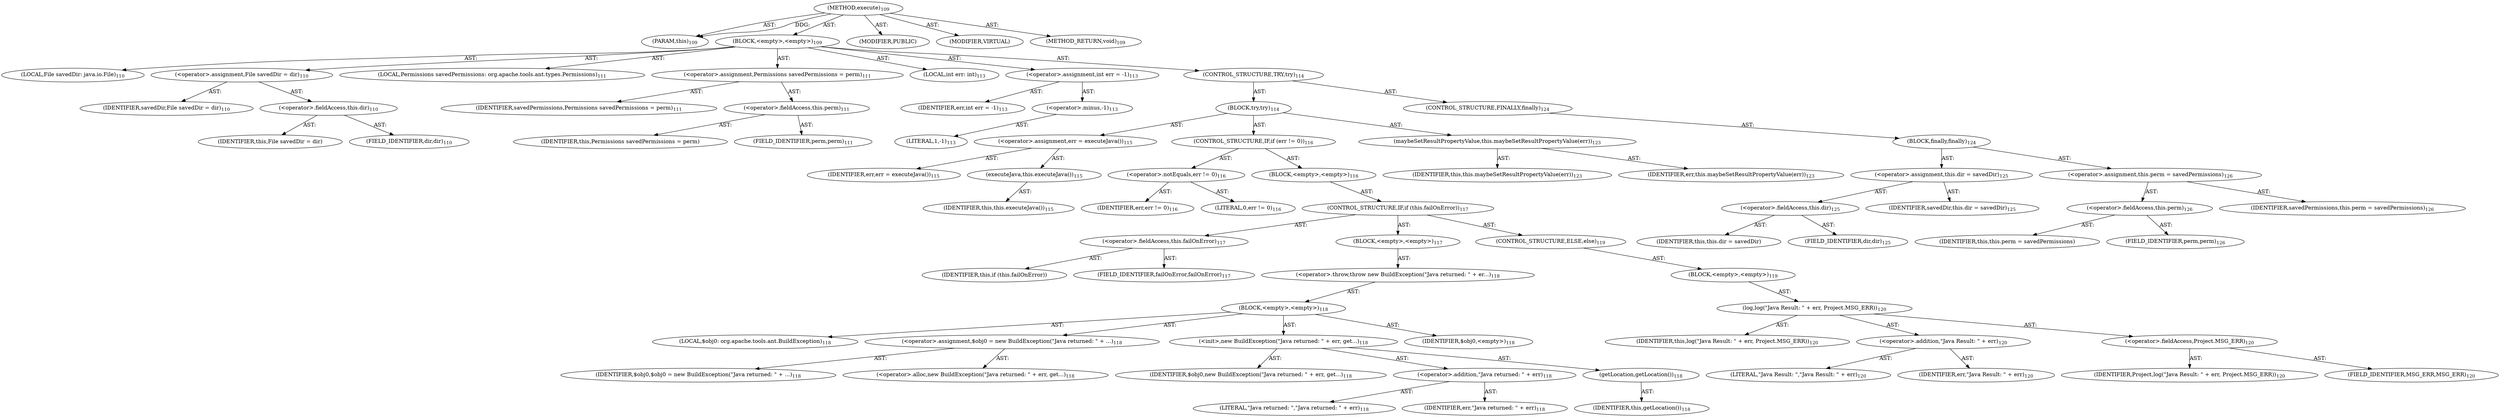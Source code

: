 digraph "execute" {  
"111669149696" [label = <(METHOD,execute)<SUB>109</SUB>> ]
"115964116992" [label = <(PARAM,this)<SUB>109</SUB>> ]
"25769803776" [label = <(BLOCK,&lt;empty&gt;,&lt;empty&gt;)<SUB>109</SUB>> ]
"94489280512" [label = <(LOCAL,File savedDir: java.io.File)<SUB>110</SUB>> ]
"30064771072" [label = <(&lt;operator&gt;.assignment,File savedDir = dir)<SUB>110</SUB>> ]
"68719476783" [label = <(IDENTIFIER,savedDir,File savedDir = dir)<SUB>110</SUB>> ]
"30064771073" [label = <(&lt;operator&gt;.fieldAccess,this.dir)<SUB>110</SUB>> ]
"68719476784" [label = <(IDENTIFIER,this,File savedDir = dir)> ]
"55834574848" [label = <(FIELD_IDENTIFIER,dir,dir)<SUB>110</SUB>> ]
"94489280513" [label = <(LOCAL,Permissions savedPermissions: org.apache.tools.ant.types.Permissions)<SUB>111</SUB>> ]
"30064771074" [label = <(&lt;operator&gt;.assignment,Permissions savedPermissions = perm)<SUB>111</SUB>> ]
"68719476785" [label = <(IDENTIFIER,savedPermissions,Permissions savedPermissions = perm)<SUB>111</SUB>> ]
"30064771075" [label = <(&lt;operator&gt;.fieldAccess,this.perm)<SUB>111</SUB>> ]
"68719476786" [label = <(IDENTIFIER,this,Permissions savedPermissions = perm)> ]
"55834574849" [label = <(FIELD_IDENTIFIER,perm,perm)<SUB>111</SUB>> ]
"94489280514" [label = <(LOCAL,int err: int)<SUB>113</SUB>> ]
"30064771076" [label = <(&lt;operator&gt;.assignment,int err = -1)<SUB>113</SUB>> ]
"68719476787" [label = <(IDENTIFIER,err,int err = -1)<SUB>113</SUB>> ]
"30064771077" [label = <(&lt;operator&gt;.minus,-1)<SUB>113</SUB>> ]
"90194313216" [label = <(LITERAL,1,-1)<SUB>113</SUB>> ]
"47244640256" [label = <(CONTROL_STRUCTURE,TRY,try)<SUB>114</SUB>> ]
"25769803777" [label = <(BLOCK,try,try)<SUB>114</SUB>> ]
"30064771078" [label = <(&lt;operator&gt;.assignment,err = executeJava())<SUB>115</SUB>> ]
"68719476788" [label = <(IDENTIFIER,err,err = executeJava())<SUB>115</SUB>> ]
"30064771079" [label = <(executeJava,this.executeJava())<SUB>115</SUB>> ]
"68719476736" [label = <(IDENTIFIER,this,this.executeJava())<SUB>115</SUB>> ]
"47244640257" [label = <(CONTROL_STRUCTURE,IF,if (err != 0))<SUB>116</SUB>> ]
"30064771080" [label = <(&lt;operator&gt;.notEquals,err != 0)<SUB>116</SUB>> ]
"68719476789" [label = <(IDENTIFIER,err,err != 0)<SUB>116</SUB>> ]
"90194313217" [label = <(LITERAL,0,err != 0)<SUB>116</SUB>> ]
"25769803778" [label = <(BLOCK,&lt;empty&gt;,&lt;empty&gt;)<SUB>116</SUB>> ]
"47244640258" [label = <(CONTROL_STRUCTURE,IF,if (this.failOnError))<SUB>117</SUB>> ]
"30064771081" [label = <(&lt;operator&gt;.fieldAccess,this.failOnError)<SUB>117</SUB>> ]
"68719476790" [label = <(IDENTIFIER,this,if (this.failOnError))> ]
"55834574850" [label = <(FIELD_IDENTIFIER,failOnError,failOnError)<SUB>117</SUB>> ]
"25769803779" [label = <(BLOCK,&lt;empty&gt;,&lt;empty&gt;)<SUB>117</SUB>> ]
"30064771082" [label = <(&lt;operator&gt;.throw,throw new BuildException(&quot;Java returned: &quot; + er...)<SUB>118</SUB>> ]
"25769803780" [label = <(BLOCK,&lt;empty&gt;,&lt;empty&gt;)<SUB>118</SUB>> ]
"94489280515" [label = <(LOCAL,$obj0: org.apache.tools.ant.BuildException)<SUB>118</SUB>> ]
"30064771083" [label = <(&lt;operator&gt;.assignment,$obj0 = new BuildException(&quot;Java returned: &quot; + ...)<SUB>118</SUB>> ]
"68719476791" [label = <(IDENTIFIER,$obj0,$obj0 = new BuildException(&quot;Java returned: &quot; + ...)<SUB>118</SUB>> ]
"30064771084" [label = <(&lt;operator&gt;.alloc,new BuildException(&quot;Java returned: &quot; + err, get...)<SUB>118</SUB>> ]
"30064771085" [label = <(&lt;init&gt;,new BuildException(&quot;Java returned: &quot; + err, get...)<SUB>118</SUB>> ]
"68719476792" [label = <(IDENTIFIER,$obj0,new BuildException(&quot;Java returned: &quot; + err, get...)<SUB>118</SUB>> ]
"30064771086" [label = <(&lt;operator&gt;.addition,&quot;Java returned: &quot; + err)<SUB>118</SUB>> ]
"90194313218" [label = <(LITERAL,&quot;Java returned: &quot;,&quot;Java returned: &quot; + err)<SUB>118</SUB>> ]
"68719476793" [label = <(IDENTIFIER,err,&quot;Java returned: &quot; + err)<SUB>118</SUB>> ]
"30064771087" [label = <(getLocation,getLocation())<SUB>118</SUB>> ]
"68719476737" [label = <(IDENTIFIER,this,getLocation())<SUB>118</SUB>> ]
"68719476794" [label = <(IDENTIFIER,$obj0,&lt;empty&gt;)<SUB>118</SUB>> ]
"47244640259" [label = <(CONTROL_STRUCTURE,ELSE,else)<SUB>119</SUB>> ]
"25769803781" [label = <(BLOCK,&lt;empty&gt;,&lt;empty&gt;)<SUB>119</SUB>> ]
"30064771088" [label = <(log,log(&quot;Java Result: &quot; + err, Project.MSG_ERR))<SUB>120</SUB>> ]
"68719476738" [label = <(IDENTIFIER,this,log(&quot;Java Result: &quot; + err, Project.MSG_ERR))<SUB>120</SUB>> ]
"30064771089" [label = <(&lt;operator&gt;.addition,&quot;Java Result: &quot; + err)<SUB>120</SUB>> ]
"90194313219" [label = <(LITERAL,&quot;Java Result: &quot;,&quot;Java Result: &quot; + err)<SUB>120</SUB>> ]
"68719476795" [label = <(IDENTIFIER,err,&quot;Java Result: &quot; + err)<SUB>120</SUB>> ]
"30064771090" [label = <(&lt;operator&gt;.fieldAccess,Project.MSG_ERR)<SUB>120</SUB>> ]
"68719476796" [label = <(IDENTIFIER,Project,log(&quot;Java Result: &quot; + err, Project.MSG_ERR))<SUB>120</SUB>> ]
"55834574851" [label = <(FIELD_IDENTIFIER,MSG_ERR,MSG_ERR)<SUB>120</SUB>> ]
"30064771091" [label = <(maybeSetResultPropertyValue,this.maybeSetResultPropertyValue(err))<SUB>123</SUB>> ]
"68719476739" [label = <(IDENTIFIER,this,this.maybeSetResultPropertyValue(err))<SUB>123</SUB>> ]
"68719476797" [label = <(IDENTIFIER,err,this.maybeSetResultPropertyValue(err))<SUB>123</SUB>> ]
"47244640260" [label = <(CONTROL_STRUCTURE,FINALLY,finally)<SUB>124</SUB>> ]
"25769803782" [label = <(BLOCK,finally,finally)<SUB>124</SUB>> ]
"30064771092" [label = <(&lt;operator&gt;.assignment,this.dir = savedDir)<SUB>125</SUB>> ]
"30064771093" [label = <(&lt;operator&gt;.fieldAccess,this.dir)<SUB>125</SUB>> ]
"68719476798" [label = <(IDENTIFIER,this,this.dir = savedDir)> ]
"55834574852" [label = <(FIELD_IDENTIFIER,dir,dir)<SUB>125</SUB>> ]
"68719476799" [label = <(IDENTIFIER,savedDir,this.dir = savedDir)<SUB>125</SUB>> ]
"30064771094" [label = <(&lt;operator&gt;.assignment,this.perm = savedPermissions)<SUB>126</SUB>> ]
"30064771095" [label = <(&lt;operator&gt;.fieldAccess,this.perm)<SUB>126</SUB>> ]
"68719476800" [label = <(IDENTIFIER,this,this.perm = savedPermissions)> ]
"55834574853" [label = <(FIELD_IDENTIFIER,perm,perm)<SUB>126</SUB>> ]
"68719476801" [label = <(IDENTIFIER,savedPermissions,this.perm = savedPermissions)<SUB>126</SUB>> ]
"133143986189" [label = <(MODIFIER,PUBLIC)> ]
"133143986190" [label = <(MODIFIER,VIRTUAL)> ]
"128849018880" [label = <(METHOD_RETURN,void)<SUB>109</SUB>> ]
  "111669149696" -> "115964116992"  [ label = "AST: "] 
  "111669149696" -> "25769803776"  [ label = "AST: "] 
  "111669149696" -> "133143986189"  [ label = "AST: "] 
  "111669149696" -> "133143986190"  [ label = "AST: "] 
  "111669149696" -> "128849018880"  [ label = "AST: "] 
  "25769803776" -> "94489280512"  [ label = "AST: "] 
  "25769803776" -> "30064771072"  [ label = "AST: "] 
  "25769803776" -> "94489280513"  [ label = "AST: "] 
  "25769803776" -> "30064771074"  [ label = "AST: "] 
  "25769803776" -> "94489280514"  [ label = "AST: "] 
  "25769803776" -> "30064771076"  [ label = "AST: "] 
  "25769803776" -> "47244640256"  [ label = "AST: "] 
  "30064771072" -> "68719476783"  [ label = "AST: "] 
  "30064771072" -> "30064771073"  [ label = "AST: "] 
  "30064771073" -> "68719476784"  [ label = "AST: "] 
  "30064771073" -> "55834574848"  [ label = "AST: "] 
  "30064771074" -> "68719476785"  [ label = "AST: "] 
  "30064771074" -> "30064771075"  [ label = "AST: "] 
  "30064771075" -> "68719476786"  [ label = "AST: "] 
  "30064771075" -> "55834574849"  [ label = "AST: "] 
  "30064771076" -> "68719476787"  [ label = "AST: "] 
  "30064771076" -> "30064771077"  [ label = "AST: "] 
  "30064771077" -> "90194313216"  [ label = "AST: "] 
  "47244640256" -> "25769803777"  [ label = "AST: "] 
  "47244640256" -> "47244640260"  [ label = "AST: "] 
  "25769803777" -> "30064771078"  [ label = "AST: "] 
  "25769803777" -> "47244640257"  [ label = "AST: "] 
  "25769803777" -> "30064771091"  [ label = "AST: "] 
  "30064771078" -> "68719476788"  [ label = "AST: "] 
  "30064771078" -> "30064771079"  [ label = "AST: "] 
  "30064771079" -> "68719476736"  [ label = "AST: "] 
  "47244640257" -> "30064771080"  [ label = "AST: "] 
  "47244640257" -> "25769803778"  [ label = "AST: "] 
  "30064771080" -> "68719476789"  [ label = "AST: "] 
  "30064771080" -> "90194313217"  [ label = "AST: "] 
  "25769803778" -> "47244640258"  [ label = "AST: "] 
  "47244640258" -> "30064771081"  [ label = "AST: "] 
  "47244640258" -> "25769803779"  [ label = "AST: "] 
  "47244640258" -> "47244640259"  [ label = "AST: "] 
  "30064771081" -> "68719476790"  [ label = "AST: "] 
  "30064771081" -> "55834574850"  [ label = "AST: "] 
  "25769803779" -> "30064771082"  [ label = "AST: "] 
  "30064771082" -> "25769803780"  [ label = "AST: "] 
  "25769803780" -> "94489280515"  [ label = "AST: "] 
  "25769803780" -> "30064771083"  [ label = "AST: "] 
  "25769803780" -> "30064771085"  [ label = "AST: "] 
  "25769803780" -> "68719476794"  [ label = "AST: "] 
  "30064771083" -> "68719476791"  [ label = "AST: "] 
  "30064771083" -> "30064771084"  [ label = "AST: "] 
  "30064771085" -> "68719476792"  [ label = "AST: "] 
  "30064771085" -> "30064771086"  [ label = "AST: "] 
  "30064771085" -> "30064771087"  [ label = "AST: "] 
  "30064771086" -> "90194313218"  [ label = "AST: "] 
  "30064771086" -> "68719476793"  [ label = "AST: "] 
  "30064771087" -> "68719476737"  [ label = "AST: "] 
  "47244640259" -> "25769803781"  [ label = "AST: "] 
  "25769803781" -> "30064771088"  [ label = "AST: "] 
  "30064771088" -> "68719476738"  [ label = "AST: "] 
  "30064771088" -> "30064771089"  [ label = "AST: "] 
  "30064771088" -> "30064771090"  [ label = "AST: "] 
  "30064771089" -> "90194313219"  [ label = "AST: "] 
  "30064771089" -> "68719476795"  [ label = "AST: "] 
  "30064771090" -> "68719476796"  [ label = "AST: "] 
  "30064771090" -> "55834574851"  [ label = "AST: "] 
  "30064771091" -> "68719476739"  [ label = "AST: "] 
  "30064771091" -> "68719476797"  [ label = "AST: "] 
  "47244640260" -> "25769803782"  [ label = "AST: "] 
  "25769803782" -> "30064771092"  [ label = "AST: "] 
  "25769803782" -> "30064771094"  [ label = "AST: "] 
  "30064771092" -> "30064771093"  [ label = "AST: "] 
  "30064771092" -> "68719476799"  [ label = "AST: "] 
  "30064771093" -> "68719476798"  [ label = "AST: "] 
  "30064771093" -> "55834574852"  [ label = "AST: "] 
  "30064771094" -> "30064771095"  [ label = "AST: "] 
  "30064771094" -> "68719476801"  [ label = "AST: "] 
  "30064771095" -> "68719476800"  [ label = "AST: "] 
  "30064771095" -> "55834574853"  [ label = "AST: "] 
  "111669149696" -> "115964116992"  [ label = "DDG: "] 
}
